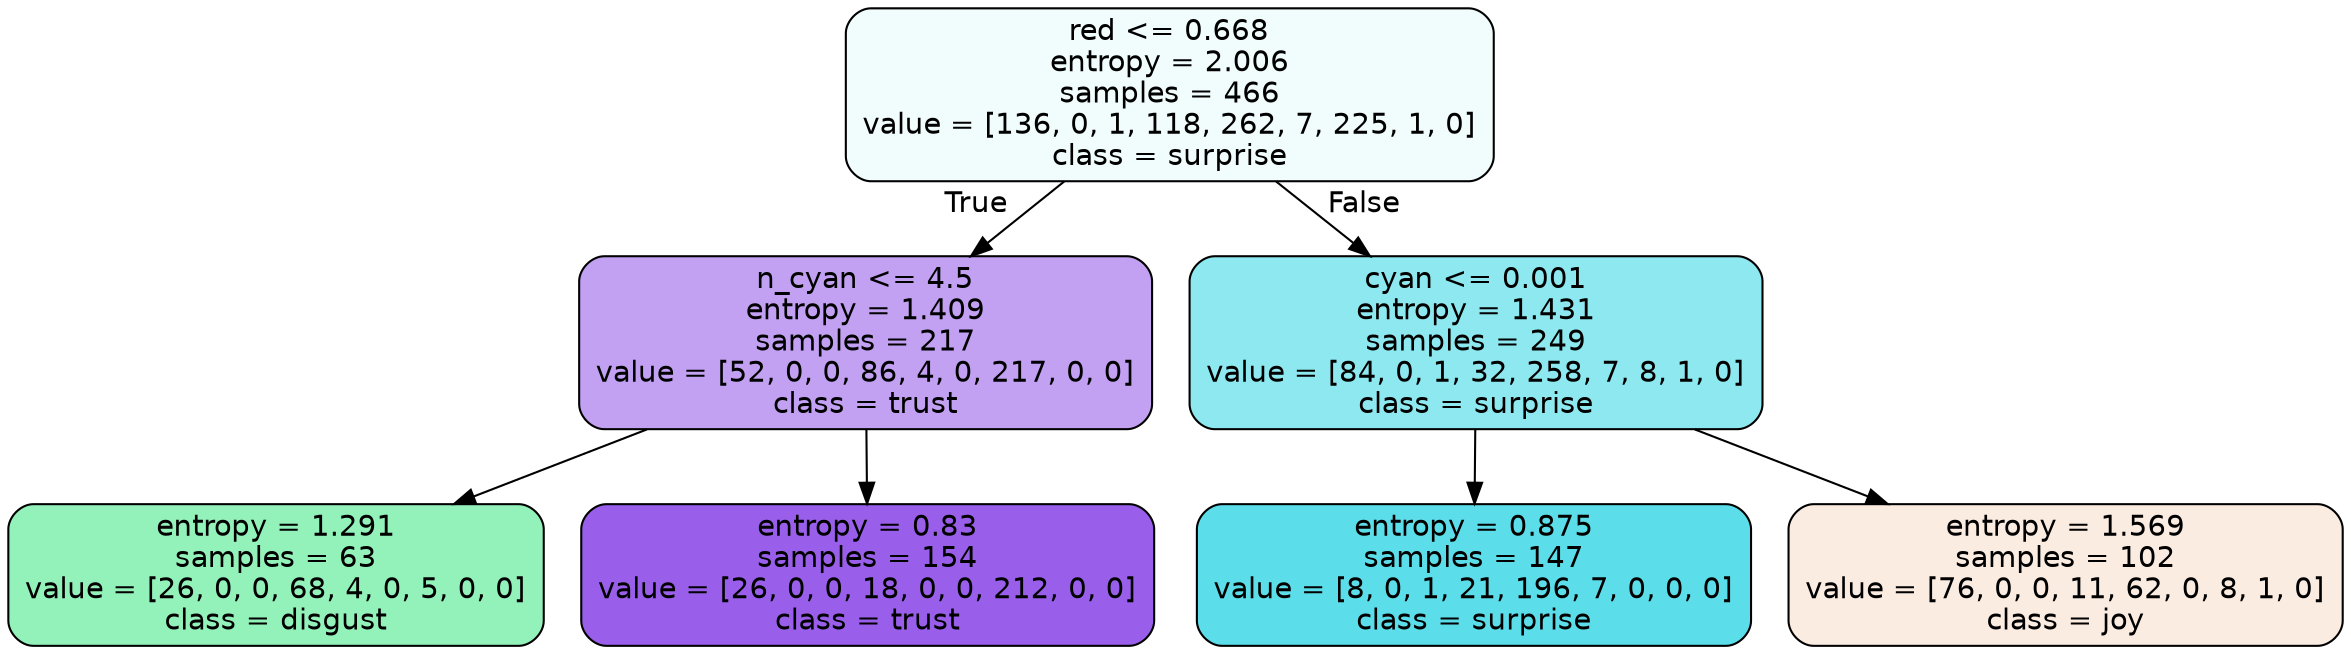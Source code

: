 digraph Tree {
node [shape=box, style="filled, rounded", color="black", fontname=helvetica] ;
edge [fontname=helvetica] ;
0 [label="red <= 0.668\nentropy = 2.006\nsamples = 466\nvalue = [136, 0, 1, 118, 262, 7, 225, 1, 0]\nclass = surprise", fillcolor="#39d7e512"] ;
1 [label="n_cyan <= 4.5\nentropy = 1.409\nsamples = 217\nvalue = [52, 0, 0, 86, 4, 0, 217, 0, 0]\nclass = trust", fillcolor="#8139e57a"] ;
0 -> 1 [labeldistance=2.5, labelangle=45, headlabel="True"] ;
2 [label="entropy = 1.291\nsamples = 63\nvalue = [26, 0, 0, 68, 4, 0, 5, 0, 0]\nclass = disgust", fillcolor="#39e5818b"] ;
1 -> 2 ;
3 [label="entropy = 0.83\nsamples = 154\nvalue = [26, 0, 0, 18, 0, 0, 212, 0, 0]\nclass = trust", fillcolor="#8139e5ce"] ;
1 -> 3 ;
4 [label="cyan <= 0.001\nentropy = 1.431\nsamples = 249\nvalue = [84, 0, 1, 32, 258, 7, 8, 1, 0]\nclass = surprise", fillcolor="#39d7e591"] ;
0 -> 4 [labeldistance=2.5, labelangle=-45, headlabel="False"] ;
5 [label="entropy = 0.875\nsamples = 147\nvalue = [8, 0, 1, 21, 196, 7, 0, 0, 0]\nclass = surprise", fillcolor="#39d7e5d2"] ;
4 -> 5 ;
6 [label="entropy = 1.569\nsamples = 102\nvalue = [76, 0, 0, 11, 62, 0, 8, 1, 0]\nclass = joy", fillcolor="#e5813925"] ;
4 -> 6 ;
}